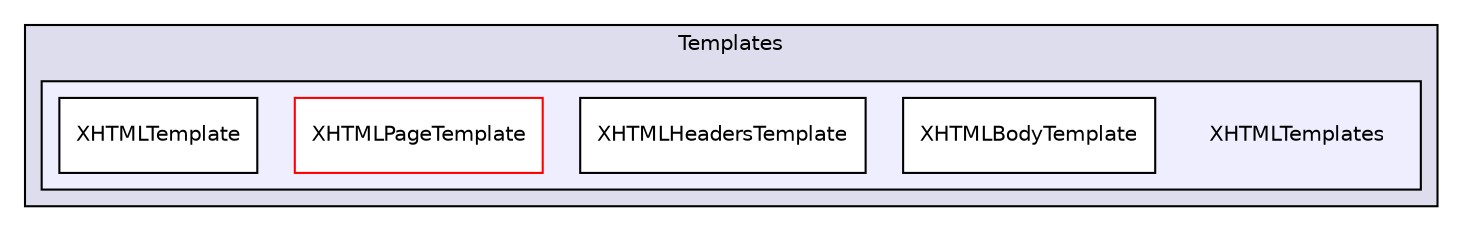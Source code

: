 digraph G {
  compound=true
  node [ fontsize=10, fontname="Helvetica"];
  edge [ labelfontsize=9, labelfontname="Helvetica"];
  subgraph clusterdir_1f7f7f0f90725f7142813121dce0dd78 {
    graph [ bgcolor="#ddddee", pencolor="black", label="Templates" fontname="Helvetica", fontsize=10, URL="dir_1f7f7f0f90725f7142813121dce0dd78.html"]
  subgraph clusterdir_6b75889e5fe4068fec075a0b63ad3ffc {
    graph [ bgcolor="#eeeeff", pencolor="black", label="" URL="dir_6b75889e5fe4068fec075a0b63ad3ffc.html"];
    dir_6b75889e5fe4068fec075a0b63ad3ffc [shape=plaintext label="XHTMLTemplates"];
    dir_925fa9a6af1204e4b535c5d60fbca570 [shape=box label="XHTMLBodyTemplate" color="black" fillcolor="white" style="filled" URL="dir_925fa9a6af1204e4b535c5d60fbca570.html"];
    dir_40435d8b07e70dd9c91298eab070a01d [shape=box label="XHTMLHeadersTemplate" color="black" fillcolor="white" style="filled" URL="dir_40435d8b07e70dd9c91298eab070a01d.html"];
    dir_800614f0ff4e28b9f1f0a4fae6eb2bc1 [shape=box label="XHTMLPageTemplate" color="red" fillcolor="white" style="filled" URL="dir_800614f0ff4e28b9f1f0a4fae6eb2bc1.html"];
    dir_b120a0ab8861a27008a7e2881f615e09 [shape=box label="XHTMLTemplate" color="black" fillcolor="white" style="filled" URL="dir_b120a0ab8861a27008a7e2881f615e09.html"];
  }
  }
}

